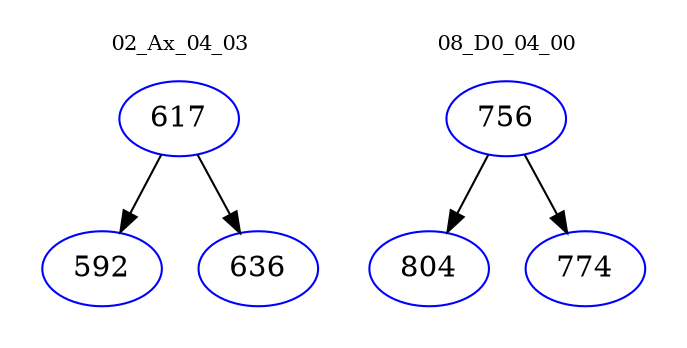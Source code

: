 digraph{
subgraph cluster_0 {
color = white
label = "02_Ax_04_03";
fontsize=10;
T0_617 [label="617", color="blue"]
T0_617 -> T0_592 [color="black"]
T0_592 [label="592", color="blue"]
T0_617 -> T0_636 [color="black"]
T0_636 [label="636", color="blue"]
}
subgraph cluster_1 {
color = white
label = "08_D0_04_00";
fontsize=10;
T1_756 [label="756", color="blue"]
T1_756 -> T1_804 [color="black"]
T1_804 [label="804", color="blue"]
T1_756 -> T1_774 [color="black"]
T1_774 [label="774", color="blue"]
}
}
